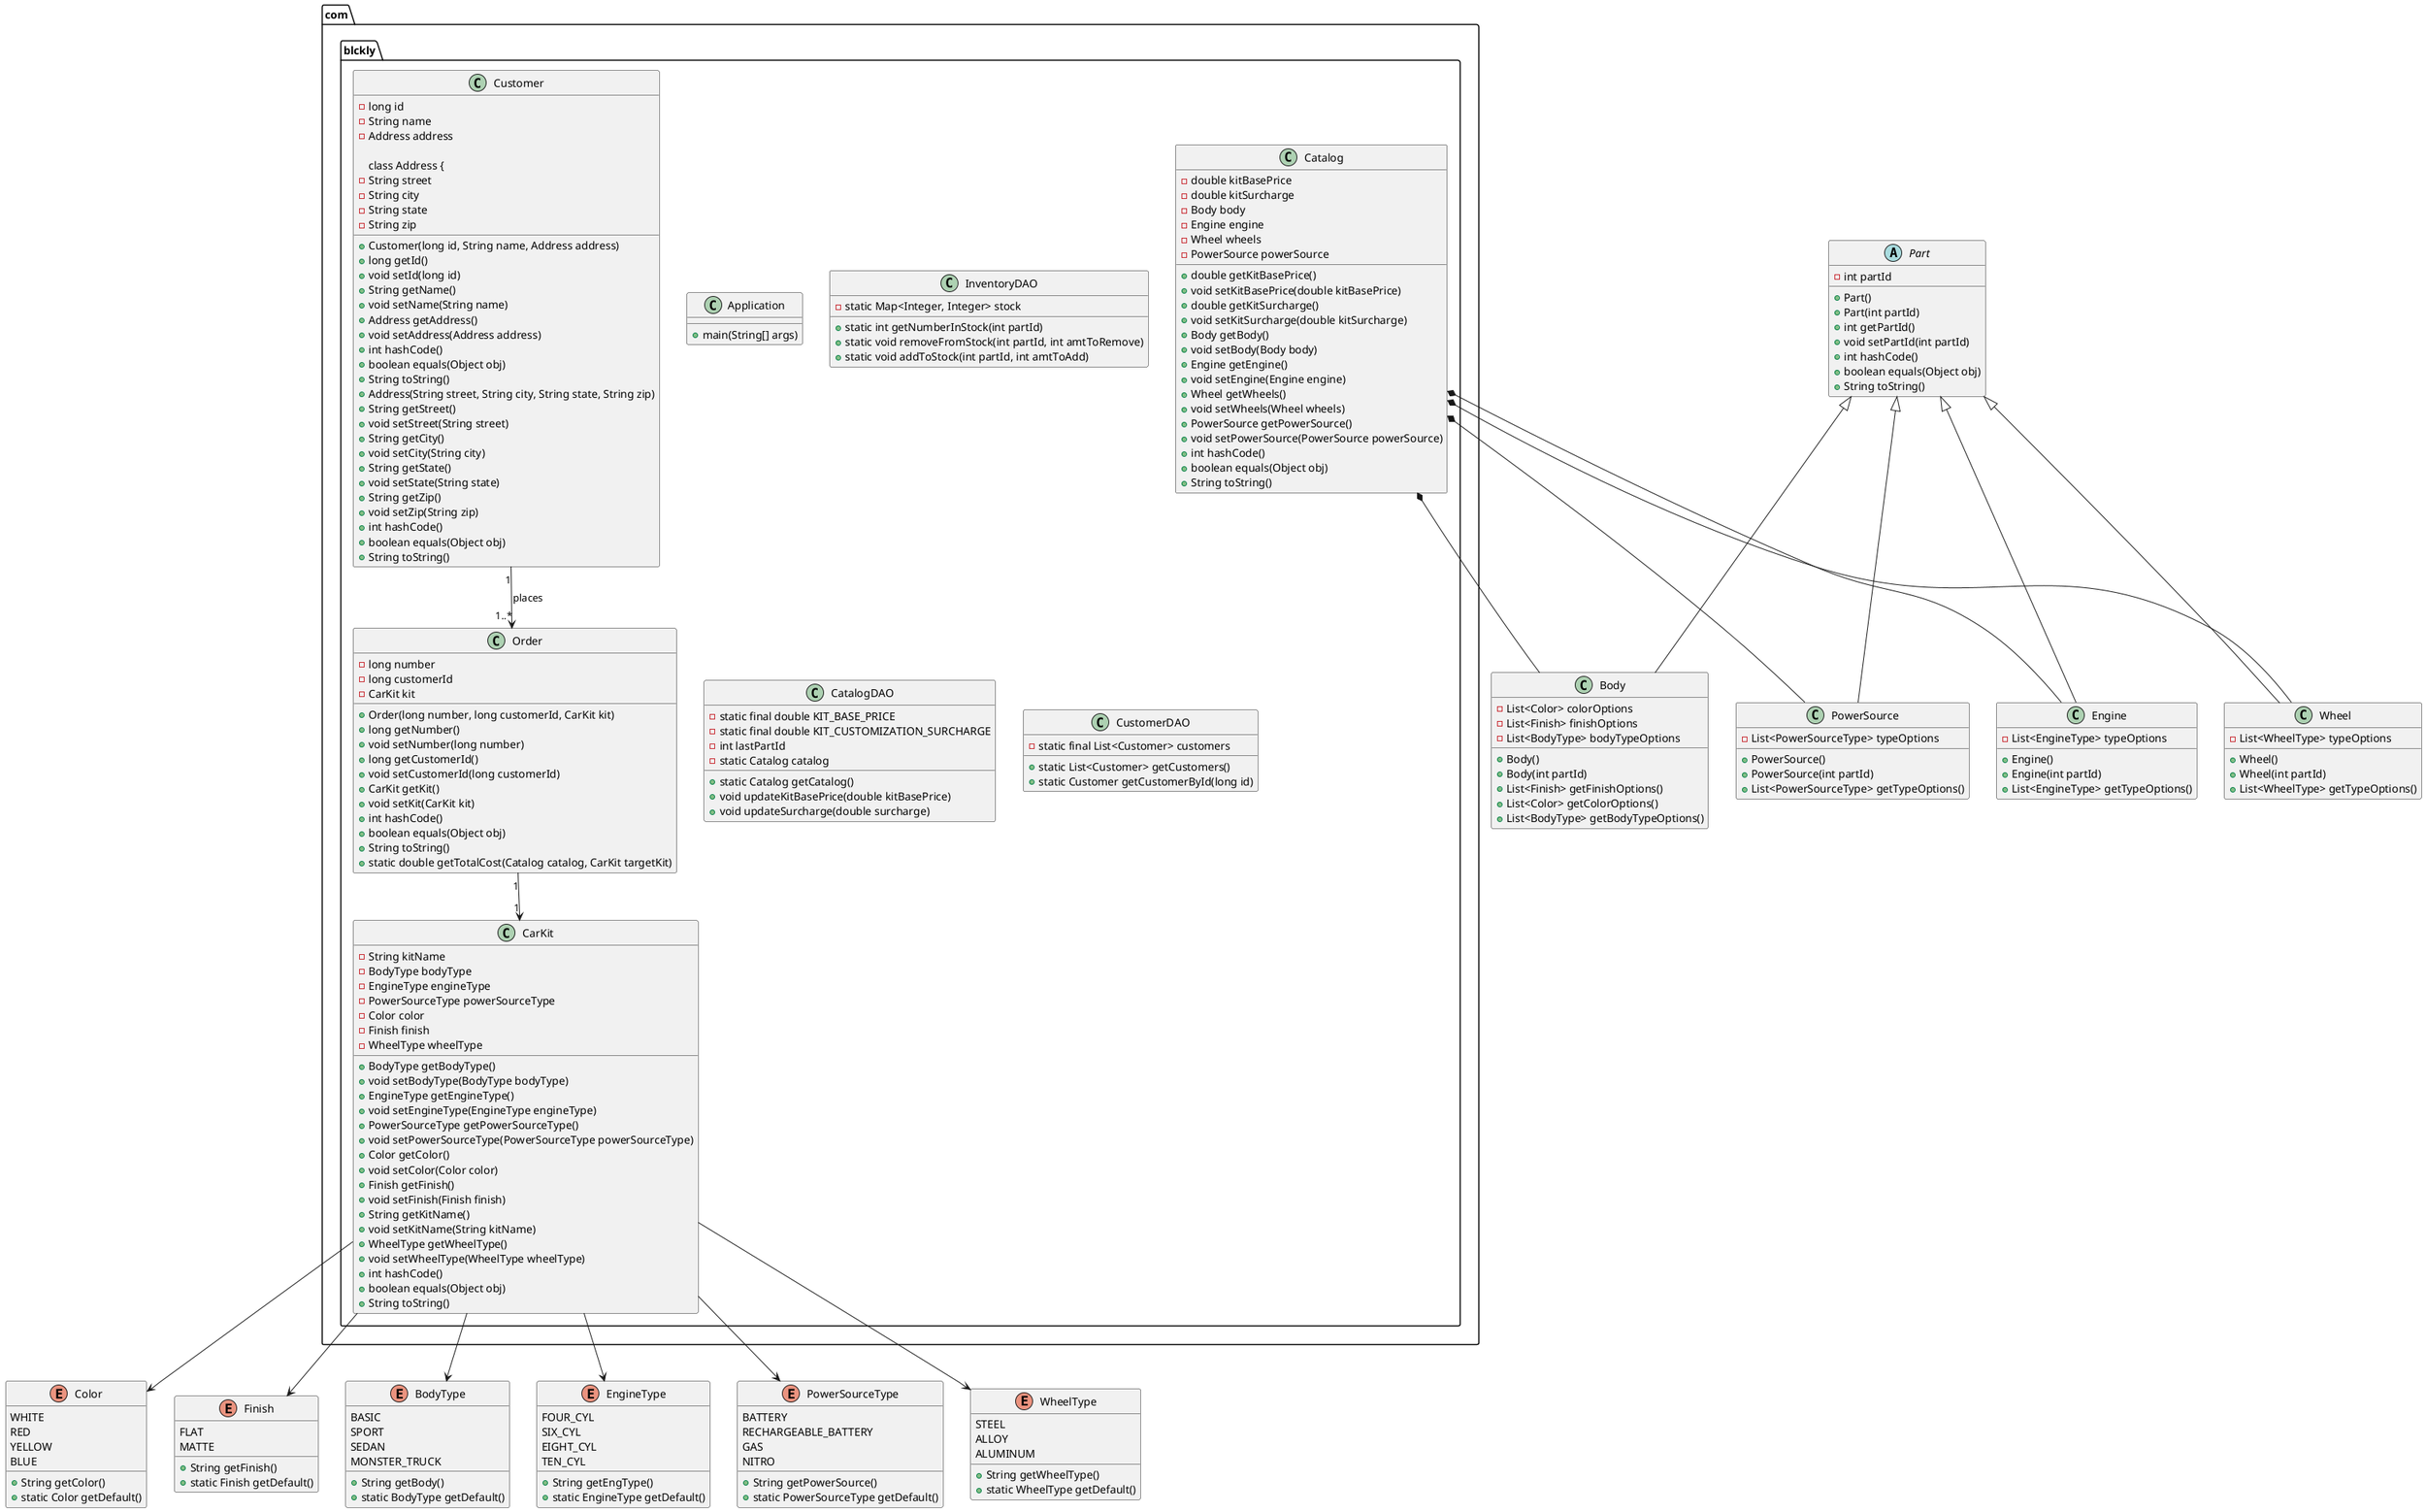 
@startuml

package com.blckly {
    class Application {
        +main(String[] args)
    }

    class InventoryDAO {
        -static Map<Integer, Integer> stock
        +static int getNumberInStock(int partId)
        +static void removeFromStock(int partId, int amtToRemove)
        +static void addToStock(int partId, int amtToAdd)
    }

    class CatalogDAO {
        -static final double KIT_BASE_PRICE
        -static final double KIT_CUSTOMIZATION_SURCHARGE
        -int lastPartId
        -static Catalog catalog
        +static Catalog getCatalog()
        +void updateKitBasePrice(double kitBasePrice)
        +void updateSurcharge(double surcharge)
    }

    class CustomerDAO {
        -static final List<Customer> customers
        +static List<Customer> getCustomers()
        +static Customer getCustomerById(long id)
    }

    class Order {
        -long number
        -long customerId
        -CarKit kit
        +Order(long number, long customerId, CarKit kit)
        +long getNumber()
        +void setNumber(long number)
        +long getCustomerId()
        +void setCustomerId(long customerId)
        +CarKit getKit()
        +void setKit(CarKit kit)
        +int hashCode()
        +boolean equals(Object obj)
        +String toString()
        +static double getTotalCost(Catalog catalog, CarKit targetKit)
    }

    class Catalog {
        -double kitBasePrice
        -double kitSurcharge
        -Body body
        -Engine engine
        -Wheel wheels
        -PowerSource powerSource
        +double getKitBasePrice()
        +void setKitBasePrice(double kitBasePrice)
        +double getKitSurcharge()
        +void setKitSurcharge(double kitSurcharge)
        +Body getBody()
        +void setBody(Body body)
        +Engine getEngine()
        +void setEngine(Engine engine)
        +Wheel getWheels()
        +void setWheels(Wheel wheels)
        +PowerSource getPowerSource()
        +void setPowerSource(PowerSource powerSource)
        +int hashCode()
        +boolean equals(Object obj)
        +String toString()
    }

    class CarKit {
        -String kitName
        -BodyType bodyType
        -EngineType engineType
        -PowerSourceType powerSourceType
        -Color color
        -Finish finish
        -WheelType wheelType
        +BodyType getBodyType()
        +void setBodyType(BodyType bodyType)
        +EngineType getEngineType()
        +void setEngineType(EngineType engineType)
        +PowerSourceType getPowerSourceType()
        +void setPowerSourceType(PowerSourceType powerSourceType)
        +Color getColor()
        +void setColor(Color color)
        +Finish getFinish()
        +void setFinish(Finish finish)
        +String getKitName()
        +void setKitName(String kitName)
        +WheelType getWheelType()
        +void setWheelType(WheelType wheelType)
        +int hashCode()
        +boolean equals(Object obj)
        +String toString()
    }

    class Customer {
        -long id
        -String name
        -Address address
        +Customer(long id, String name, Address address)
        +long getId()
        +void setId(long id)
        +String getName()
        +void setName(String name)
        +Address getAddress()
        +void setAddress(Address address)
        +int hashCode()
        +boolean equals(Object obj)
        +String toString()
        
        class Address {
            -String street
            -String city
            -String state
            -String zip
            +Address(String street, String city, String state, String zip)
            +String getStreet()
            +void setStreet(String street)
            +String getCity()
            +void setCity(String city)
            +String getState()
            +void setState(String state)
            +String getZip()
            +void setZip(String zip)
            +int hashCode()
            +boolean equals(Object obj)
            +String toString()
        }
    }

    class Engine extends Part {
        -List<EngineType> typeOptions
        +Engine()
        +Engine(int partId)
        +List<EngineType> getTypeOptions()
    }

    class Body extends Part {
        -List<Color> colorOptions
        -List<Finish> finishOptions
        -List<BodyType> bodyTypeOptions
        +Body()
        +Body(int partId)
        +List<Finish> getFinishOptions()
        +List<Color> getColorOptions()
        +List<BodyType> getBodyTypeOptions()
    }

    class PowerSource extends Part {
        -List<PowerSourceType> typeOptions
        +PowerSource()
        +PowerSource(int partId)
        +List<PowerSourceType> getTypeOptions()
    }

    class Wheel extends Part {
        -List<WheelType> typeOptions
        +Wheel()
        +Wheel(int partId)
        +List<WheelType> getTypeOptions()
    }

    enum Color {
        WHITE
        RED
        YELLOW
        BLUE
        +String getColor()
        +static Color getDefault()
    }

    enum Finish {
        FLAT
        MATTE
        +String getFinish()
        +static Finish getDefault()
    }

    enum BodyType {
        BASIC
        SPORT
        SEDAN
        MONSTER_TRUCK
        +String getBody()
        +static BodyType getDefault()
    }

    enum EngineType {
        FOUR_CYL
        SIX_CYL
        EIGHT_CYL
        TEN_CYL
        +String getEngType()
        +static EngineType getDefault()
    }

    enum PowerSourceType {
        BATTERY
        RECHARGEABLE_BATTERY
        GAS
        NITRO
        +String getPowerSource()
        +static PowerSourceType getDefault()
    }

    enum WheelType {
        STEEL
        ALLOY
        ALUMINUM
        +String getWheelType()
        +static WheelType getDefault()
    }

    abstract class Part {
        -int partId
        +Part()
        +Part(int partId)
        +int getPartId()
        +void setPartId(int partId)
        +int hashCode()
        +boolean equals(Object obj)
        +String toString()
    }

    Catalog *-- Body
    Catalog *-- Engine
    Catalog *-- Wheel
    Catalog *-- PowerSource

    Customer "1" --> "1..*" Order : places
    Order "1" --> "1" CarKit

    CarKit --> BodyType
    CarKit --> EngineType
    CarKit --> PowerSourceType
    CarKit --> Color
    CarKit --> Finish
    CarKit --> WheelType
}

@enduml
